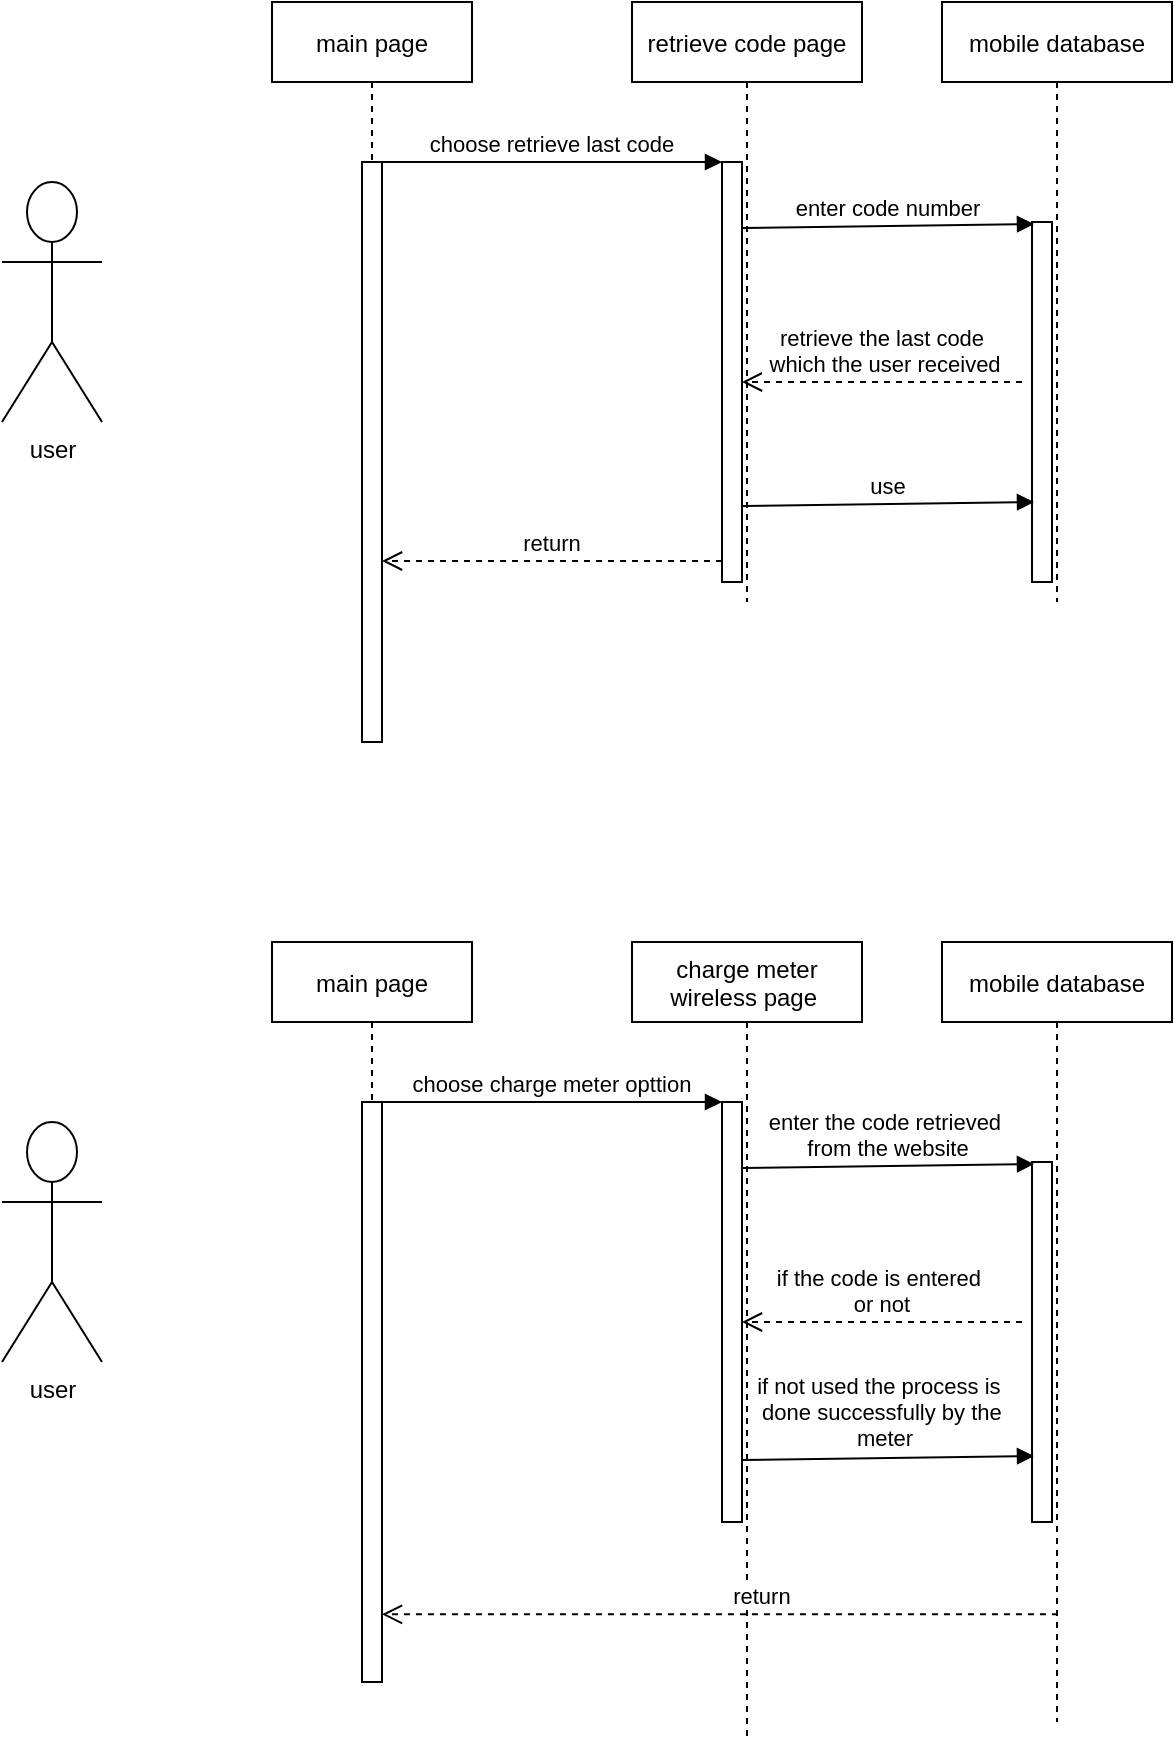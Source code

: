 <mxfile version="12.9.6" type="device" pages="2"><diagram id="kgpKYQtTHZ0yAKxKKP6v" name="Page-1"><mxGraphModel dx="1108" dy="425" grid="0" gridSize="10" guides="1" tooltips="1" connect="1" arrows="1" fold="1" page="1" pageScale="1" pageWidth="850" pageHeight="1100" math="0" shadow="0"><root><mxCell id="0"/><mxCell id="1" parent="0"/><mxCell id="3nuBFxr9cyL0pnOWT2aG-1" value="main page" style="shape=umlLifeline;perimeter=lifelinePerimeter;container=1;collapsible=0;recursiveResize=0;rounded=0;shadow=0;strokeWidth=1;" parent="1" vertex="1"><mxGeometry x="205" y="70" width="100" height="370" as="geometry"/></mxCell><mxCell id="3nuBFxr9cyL0pnOWT2aG-2" value="" style="points=[];perimeter=orthogonalPerimeter;rounded=0;shadow=0;strokeWidth=1;" parent="3nuBFxr9cyL0pnOWT2aG-1" vertex="1"><mxGeometry x="45" y="80" width="10" height="290" as="geometry"/></mxCell><mxCell id="3nuBFxr9cyL0pnOWT2aG-5" value="retrieve code page" style="shape=umlLifeline;perimeter=lifelinePerimeter;container=1;collapsible=0;recursiveResize=0;rounded=0;shadow=0;strokeWidth=1;" parent="1" vertex="1"><mxGeometry x="385" y="70" width="115" height="300" as="geometry"/></mxCell><mxCell id="3nuBFxr9cyL0pnOWT2aG-6" value="" style="points=[];perimeter=orthogonalPerimeter;rounded=0;shadow=0;strokeWidth=1;" parent="3nuBFxr9cyL0pnOWT2aG-5" vertex="1"><mxGeometry x="45" y="80" width="10" height="210" as="geometry"/></mxCell><mxCell id="3nuBFxr9cyL0pnOWT2aG-7" value="return" style="verticalAlign=bottom;endArrow=open;dashed=1;endSize=8;exitX=0;exitY=0.95;shadow=0;strokeWidth=1;" parent="1" source="3nuBFxr9cyL0pnOWT2aG-6" target="3nuBFxr9cyL0pnOWT2aG-2" edge="1"><mxGeometry relative="1" as="geometry"><mxPoint x="360" y="226" as="targetPoint"/></mxGeometry></mxCell><mxCell id="3nuBFxr9cyL0pnOWT2aG-8" value="choose retrieve last code" style="verticalAlign=bottom;endArrow=block;entryX=0;entryY=0;shadow=0;strokeWidth=1;" parent="1" source="3nuBFxr9cyL0pnOWT2aG-2" target="3nuBFxr9cyL0pnOWT2aG-6" edge="1"><mxGeometry relative="1" as="geometry"><mxPoint x="360" y="150" as="sourcePoint"/></mxGeometry></mxCell><mxCell id="_YugtkpWp54NfVYeK3mi-2" value="user" style="shape=umlActor;verticalLabelPosition=bottom;labelBackgroundColor=#ffffff;verticalAlign=top;html=1;outlineConnect=0;" vertex="1" parent="1"><mxGeometry x="70" y="160" width="50" height="120" as="geometry"/></mxCell><mxCell id="_YugtkpWp54NfVYeK3mi-6" value="mobile database" style="shape=umlLifeline;perimeter=lifelinePerimeter;container=1;collapsible=0;recursiveResize=0;rounded=0;shadow=0;strokeWidth=1;" vertex="1" parent="1"><mxGeometry x="540" y="70" width="115" height="300" as="geometry"/></mxCell><mxCell id="_YugtkpWp54NfVYeK3mi-7" value="" style="points=[];perimeter=orthogonalPerimeter;rounded=0;shadow=0;strokeWidth=1;" vertex="1" parent="_YugtkpWp54NfVYeK3mi-6"><mxGeometry x="45" y="110" width="10" height="180" as="geometry"/></mxCell><mxCell id="_YugtkpWp54NfVYeK3mi-8" value="enter code number" style="verticalAlign=bottom;endArrow=block;shadow=0;strokeWidth=1;entryX=0.1;entryY=0.175;entryDx=0;entryDy=0;entryPerimeter=0;" edge="1" parent="1"><mxGeometry relative="1" as="geometry"><mxPoint x="440" y="183.0" as="sourcePoint"/><mxPoint x="586" y="181" as="targetPoint"/></mxGeometry></mxCell><mxCell id="_YugtkpWp54NfVYeK3mi-9" value="retrieve the last code&#10; which the user received" style="verticalAlign=bottom;endArrow=open;dashed=1;endSize=8;shadow=0;strokeWidth=1;" edge="1" parent="1"><mxGeometry relative="1" as="geometry"><mxPoint x="440" y="260.0" as="targetPoint"/><mxPoint x="580" y="260" as="sourcePoint"/></mxGeometry></mxCell><mxCell id="_YugtkpWp54NfVYeK3mi-10" value="use" style="verticalAlign=bottom;endArrow=block;shadow=0;strokeWidth=1;entryX=0.1;entryY=0.175;entryDx=0;entryDy=0;entryPerimeter=0;" edge="1" parent="1"><mxGeometry relative="1" as="geometry"><mxPoint x="440" y="322.0" as="sourcePoint"/><mxPoint x="586" y="320" as="targetPoint"/></mxGeometry></mxCell><mxCell id="_YugtkpWp54NfVYeK3mi-23" value="main page" style="shape=umlLifeline;perimeter=lifelinePerimeter;container=1;collapsible=0;recursiveResize=0;rounded=0;shadow=0;strokeWidth=1;" vertex="1" parent="1"><mxGeometry x="205" y="540" width="100" height="370" as="geometry"/></mxCell><mxCell id="_YugtkpWp54NfVYeK3mi-24" value="" style="points=[];perimeter=orthogonalPerimeter;rounded=0;shadow=0;strokeWidth=1;" vertex="1" parent="_YugtkpWp54NfVYeK3mi-23"><mxGeometry x="45" y="80" width="10" height="290" as="geometry"/></mxCell><mxCell id="_YugtkpWp54NfVYeK3mi-25" value="charge meter&#10;wireless page " style="shape=umlLifeline;perimeter=lifelinePerimeter;container=1;collapsible=0;recursiveResize=0;rounded=0;shadow=0;strokeWidth=1;" vertex="1" parent="1"><mxGeometry x="385" y="540" width="115" height="400" as="geometry"/></mxCell><mxCell id="_YugtkpWp54NfVYeK3mi-26" value="" style="points=[];perimeter=orthogonalPerimeter;rounded=0;shadow=0;strokeWidth=1;" vertex="1" parent="_YugtkpWp54NfVYeK3mi-25"><mxGeometry x="45" y="80" width="10" height="210" as="geometry"/></mxCell><mxCell id="_YugtkpWp54NfVYeK3mi-27" value="return" style="verticalAlign=bottom;endArrow=open;dashed=1;endSize=8;shadow=0;strokeWidth=1;exitX=0.504;exitY=0.862;exitDx=0;exitDy=0;exitPerimeter=0;" edge="1" parent="1" source="_YugtkpWp54NfVYeK3mi-30" target="_YugtkpWp54NfVYeK3mi-24"><mxGeometry x="-0.124" relative="1" as="geometry"><mxPoint x="360" y="696" as="targetPoint"/><mxPoint as="offset"/></mxGeometry></mxCell><mxCell id="_YugtkpWp54NfVYeK3mi-28" value="choose charge meter opttion" style="verticalAlign=bottom;endArrow=block;entryX=0;entryY=0;shadow=0;strokeWidth=1;" edge="1" parent="1" source="_YugtkpWp54NfVYeK3mi-24" target="_YugtkpWp54NfVYeK3mi-26"><mxGeometry relative="1" as="geometry"><mxPoint x="360" y="620" as="sourcePoint"/></mxGeometry></mxCell><mxCell id="_YugtkpWp54NfVYeK3mi-29" value="user" style="shape=umlActor;verticalLabelPosition=bottom;labelBackgroundColor=#ffffff;verticalAlign=top;html=1;outlineConnect=0;" vertex="1" parent="1"><mxGeometry x="70" y="630" width="50" height="120" as="geometry"/></mxCell><mxCell id="_YugtkpWp54NfVYeK3mi-30" value="mobile database" style="shape=umlLifeline;perimeter=lifelinePerimeter;container=1;collapsible=0;recursiveResize=0;rounded=0;shadow=0;strokeWidth=1;" vertex="1" parent="1"><mxGeometry x="540" y="540" width="115" height="390" as="geometry"/></mxCell><mxCell id="_YugtkpWp54NfVYeK3mi-31" value="" style="points=[];perimeter=orthogonalPerimeter;rounded=0;shadow=0;strokeWidth=1;" vertex="1" parent="_YugtkpWp54NfVYeK3mi-30"><mxGeometry x="45" y="110" width="10" height="180" as="geometry"/></mxCell><mxCell id="_YugtkpWp54NfVYeK3mi-32" value="enter the code retrieved &#10;from the website" style="verticalAlign=bottom;endArrow=block;shadow=0;strokeWidth=1;entryX=0.1;entryY=0.175;entryDx=0;entryDy=0;entryPerimeter=0;" edge="1" parent="1"><mxGeometry relative="1" as="geometry"><mxPoint x="440" y="653.0" as="sourcePoint"/><mxPoint x="586" y="651" as="targetPoint"/></mxGeometry></mxCell><mxCell id="_YugtkpWp54NfVYeK3mi-33" value="if the code is entered &#10;or not" style="verticalAlign=bottom;endArrow=open;dashed=1;endSize=8;shadow=0;strokeWidth=1;" edge="1" parent="1"><mxGeometry relative="1" as="geometry"><mxPoint x="440" y="730.0" as="targetPoint"/><mxPoint x="580" y="730" as="sourcePoint"/></mxGeometry></mxCell><mxCell id="_YugtkpWp54NfVYeK3mi-34" value="if not used the process is &#10;done successfully by the&#10; meter" style="verticalAlign=bottom;endArrow=block;shadow=0;strokeWidth=1;entryX=0.1;entryY=0.175;entryDx=0;entryDy=0;entryPerimeter=0;" edge="1" parent="1"><mxGeometry x="-0.041" y="1" relative="1" as="geometry"><mxPoint x="440" y="799.0" as="sourcePoint"/><mxPoint x="586" y="797" as="targetPoint"/><mxPoint as="offset"/></mxGeometry></mxCell></root></mxGraphModel></diagram><diagram id="kNn00J7A23Nuee2EbEmS" name="Page-2"><mxGraphModel dx="1108" dy="25" grid="0" gridSize="10" guides="1" tooltips="0" connect="1" arrows="1" fold="1" page="0" pageScale="1" pageWidth="850" pageHeight="1100" math="0" shadow="0"><root><mxCell id="uem-egisZAOhIk2TDSUu-0"/><mxCell id="uem-egisZAOhIk2TDSUu-1" parent="uem-egisZAOhIk2TDSUu-0"/><mxCell id="wE4-2cQKRybPXJfNOOlW-12" value="main page" style="shape=umlLifeline;perimeter=lifelinePerimeter;container=1;collapsible=0;recursiveResize=0;rounded=0;shadow=0;strokeWidth=1;" vertex="1" parent="uem-egisZAOhIk2TDSUu-1"><mxGeometry x="63" y="530" width="100" height="370" as="geometry"/></mxCell><mxCell id="wE4-2cQKRybPXJfNOOlW-13" value="" style="points=[];perimeter=orthogonalPerimeter;rounded=0;shadow=0;strokeWidth=1;" vertex="1" parent="wE4-2cQKRybPXJfNOOlW-12"><mxGeometry x="45" y="80" width="10" height="290" as="geometry"/></mxCell><mxCell id="wE4-2cQKRybPXJfNOOlW-14" value="text" style="shape=umlLifeline;perimeter=lifelinePerimeter;container=1;collapsible=0;recursiveResize=0;rounded=0;shadow=0;strokeWidth=1;" vertex="1" parent="uem-egisZAOhIk2TDSUu-1"><mxGeometry x="243" y="530" width="115" height="523" as="geometry"/></mxCell><mxCell id="wE4-2cQKRybPXJfNOOlW-15" value="" style="points=[];perimeter=orthogonalPerimeter;rounded=0;shadow=0;strokeWidth=1;" vertex="1" parent="wE4-2cQKRybPXJfNOOlW-14"><mxGeometry x="45" y="80" width="10" height="210" as="geometry"/></mxCell><mxCell id="wE4-2cQKRybPXJfNOOlW-16" value="return" style="verticalAlign=bottom;endArrow=open;dashed=1;endSize=8;shadow=0;strokeWidth=1;" edge="1" parent="uem-egisZAOhIk2TDSUu-1"><mxGeometry x="-0.124" relative="1" as="geometry"><mxPoint x="299" y="987" as="targetPoint"/><mxPoint as="offset"/><mxPoint x="917" y="987" as="sourcePoint"/></mxGeometry></mxCell><mxCell id="wE4-2cQKRybPXJfNOOlW-17" value="text" style="verticalAlign=bottom;endArrow=block;entryX=0;entryY=0;shadow=0;strokeWidth=1;" edge="1" parent="uem-egisZAOhIk2TDSUu-1" source="wE4-2cQKRybPXJfNOOlW-13" target="wE4-2cQKRybPXJfNOOlW-15"><mxGeometry relative="1" as="geometry"><mxPoint x="218" y="610" as="sourcePoint"/></mxGeometry></mxCell><mxCell id="wE4-2cQKRybPXJfNOOlW-18" value="user" style="shape=umlActor;verticalLabelPosition=bottom;labelBackgroundColor=#ffffff;verticalAlign=top;html=1;outlineConnect=0;" vertex="1" parent="uem-egisZAOhIk2TDSUu-1"><mxGeometry x="13" y="638" width="50" height="120" as="geometry"/></mxCell><mxCell id="wE4-2cQKRybPXJfNOOlW-19" value="text" style="shape=umlLifeline;perimeter=lifelinePerimeter;container=1;collapsible=0;recursiveResize=0;rounded=0;shadow=0;strokeWidth=1;" vertex="1" parent="uem-egisZAOhIk2TDSUu-1"><mxGeometry x="398" y="530" width="115" height="533" as="geometry"/></mxCell><mxCell id="wE4-2cQKRybPXJfNOOlW-20" value="" style="points=[];perimeter=orthogonalPerimeter;rounded=0;shadow=0;strokeWidth=1;" vertex="1" parent="wE4-2cQKRybPXJfNOOlW-19"><mxGeometry x="45" y="90" width="10" height="180" as="geometry"/></mxCell><mxCell id="wE4-2cQKRybPXJfNOOlW-21" value="text" style="verticalAlign=bottom;endArrow=block;shadow=0;strokeWidth=1;entryX=0.1;entryY=0.175;entryDx=0;entryDy=0;entryPerimeter=0;" edge="1" parent="uem-egisZAOhIk2TDSUu-1"><mxGeometry relative="1" as="geometry"><mxPoint x="298" y="672" as="sourcePoint"/><mxPoint x="444" y="670" as="targetPoint"/></mxGeometry></mxCell><mxCell id="wE4-2cQKRybPXJfNOOlW-22" value="text" style="verticalAlign=bottom;endArrow=open;dashed=1;endSize=8;shadow=0;strokeWidth=1;" edge="1" parent="uem-egisZAOhIk2TDSUu-1"><mxGeometry x="0.139" y="-5" relative="1" as="geometry"><mxPoint x="298" y="731" as="targetPoint"/><mxPoint x="608" y="731" as="sourcePoint"/><mxPoint as="offset"/></mxGeometry></mxCell><mxCell id="wE4-2cQKRybPXJfNOOlW-23" value="text" style="verticalAlign=bottom;endArrow=block;shadow=0;strokeWidth=1;" edge="1" parent="uem-egisZAOhIk2TDSUu-1" target="wE4-2cQKRybPXJfNOOlW-26"><mxGeometry x="-0.041" y="1" relative="1" as="geometry"><mxPoint x="302" y="861" as="sourcePoint"/><mxPoint x="448" y="859" as="targetPoint"/><mxPoint as="offset"/></mxGeometry></mxCell><mxCell id="wE4-2cQKRybPXJfNOOlW-26" value="text" style="shape=umlLifeline;perimeter=lifelinePerimeter;container=1;collapsible=0;recursiveResize=0;rounded=0;shadow=0;strokeWidth=1;" vertex="1" parent="uem-egisZAOhIk2TDSUu-1"><mxGeometry x="705" y="530" width="115" height="534" as="geometry"/></mxCell><mxCell id="wE4-2cQKRybPXJfNOOlW-27" value="" style="points=[];perimeter=orthogonalPerimeter;rounded=0;shadow=0;strokeWidth=1;" vertex="1" parent="wE4-2cQKRybPXJfNOOlW-26"><mxGeometry x="44" y="108" width="10" height="38" as="geometry"/></mxCell><mxCell id="wE4-2cQKRybPXJfNOOlW-30" value="text" style="shape=umlLifeline;perimeter=lifelinePerimeter;container=1;collapsible=0;recursiveResize=0;rounded=0;shadow=0;strokeWidth=1;" vertex="1" parent="uem-egisZAOhIk2TDSUu-1"><mxGeometry x="860" y="530" width="115" height="520" as="geometry"/></mxCell><mxCell id="wE4-2cQKRybPXJfNOOlW-35" value="text" style="verticalAlign=bottom;endArrow=block;shadow=0;strokeWidth=1;entryX=0.1;entryY=0.175;entryDx=0;entryDy=0;entryPerimeter=0;" edge="1" parent="uem-egisZAOhIk2TDSUu-1"><mxGeometry relative="1" as="geometry"><mxPoint x="451" y="640" as="sourcePoint"/><mxPoint x="597" y="638" as="targetPoint"/></mxGeometry></mxCell><mxCell id="wE4-2cQKRybPXJfNOOlW-36" value="text" style="shape=umlLifeline;perimeter=lifelinePerimeter;container=1;collapsible=0;recursiveResize=0;rounded=0;shadow=0;strokeWidth=1;" vertex="1" parent="uem-egisZAOhIk2TDSUu-1"><mxGeometry x="551" y="530" width="115" height="545" as="geometry"/></mxCell><mxCell id="wE4-2cQKRybPXJfNOOlW-37" value="" style="points=[];perimeter=orthogonalPerimeter;rounded=0;shadow=0;strokeWidth=1;" vertex="1" parent="wE4-2cQKRybPXJfNOOlW-36"><mxGeometry x="45" y="108" width="10" height="210" as="geometry"/></mxCell><mxCell id="wE4-2cQKRybPXJfNOOlW-39" value="" style="endArrow=none;dashed=1;html=1;" edge="1" parent="uem-egisZAOhIk2TDSUu-1"><mxGeometry width="50" height="50" relative="1" as="geometry"><mxPoint x="120" y="1054" as="sourcePoint"/><mxPoint x="120" y="569" as="targetPoint"/></mxGeometry></mxCell><mxCell id="wE4-2cQKRybPXJfNOOlW-44" value="text" style="verticalAlign=bottom;endArrow=open;dashed=1;endSize=8;shadow=0;strokeWidth=1;" edge="1" parent="uem-egisZAOhIk2TDSUu-1"><mxGeometry x="-0.124" relative="1" as="geometry"><mxPoint x="294" y="1050" as="targetPoint"/><mxPoint as="offset"/><mxPoint x="455" y="1050" as="sourcePoint"/></mxGeometry></mxCell><mxCell id="wE4-2cQKRybPXJfNOOlW-45" value="text" style="verticalAlign=bottom;endArrow=block;shadow=0;strokeWidth=1;entryX=0.53;entryY=0.921;entryDx=0;entryDy=0;entryPerimeter=0;" edge="1" parent="uem-egisZAOhIk2TDSUu-1" target="wE4-2cQKRybPXJfNOOlW-19"><mxGeometry x="-0.041" y="1" relative="1" as="geometry"><mxPoint x="301" y="1022" as="sourcePoint"/><mxPoint x="447" y="1020" as="targetPoint"/><mxPoint as="offset"/></mxGeometry></mxCell><mxCell id="wE4-2cQKRybPXJfNOOlW-46" value="text" style="verticalAlign=bottom;endArrow=block;shadow=0;strokeWidth=1;" edge="1" parent="uem-egisZAOhIk2TDSUu-1" target="wE4-2cQKRybPXJfNOOlW-30"><mxGeometry x="-0.041" y="1" relative="1" as="geometry"><mxPoint x="302" y="912" as="sourcePoint"/><mxPoint x="762" y="912" as="targetPoint"/><mxPoint as="offset"/></mxGeometry></mxCell><mxCell id="wE4-2cQKRybPXJfNOOlW-47" value="text" style="verticalAlign=bottom;endArrow=block;shadow=0;strokeWidth=1;" edge="1" parent="uem-egisZAOhIk2TDSUu-1"><mxGeometry x="-0.041" y="1" relative="1" as="geometry"><mxPoint x="301" y="954" as="sourcePoint"/><mxPoint x="916" y="954" as="targetPoint"/><mxPoint as="offset"/></mxGeometry></mxCell></root></mxGraphModel></diagram></mxfile>